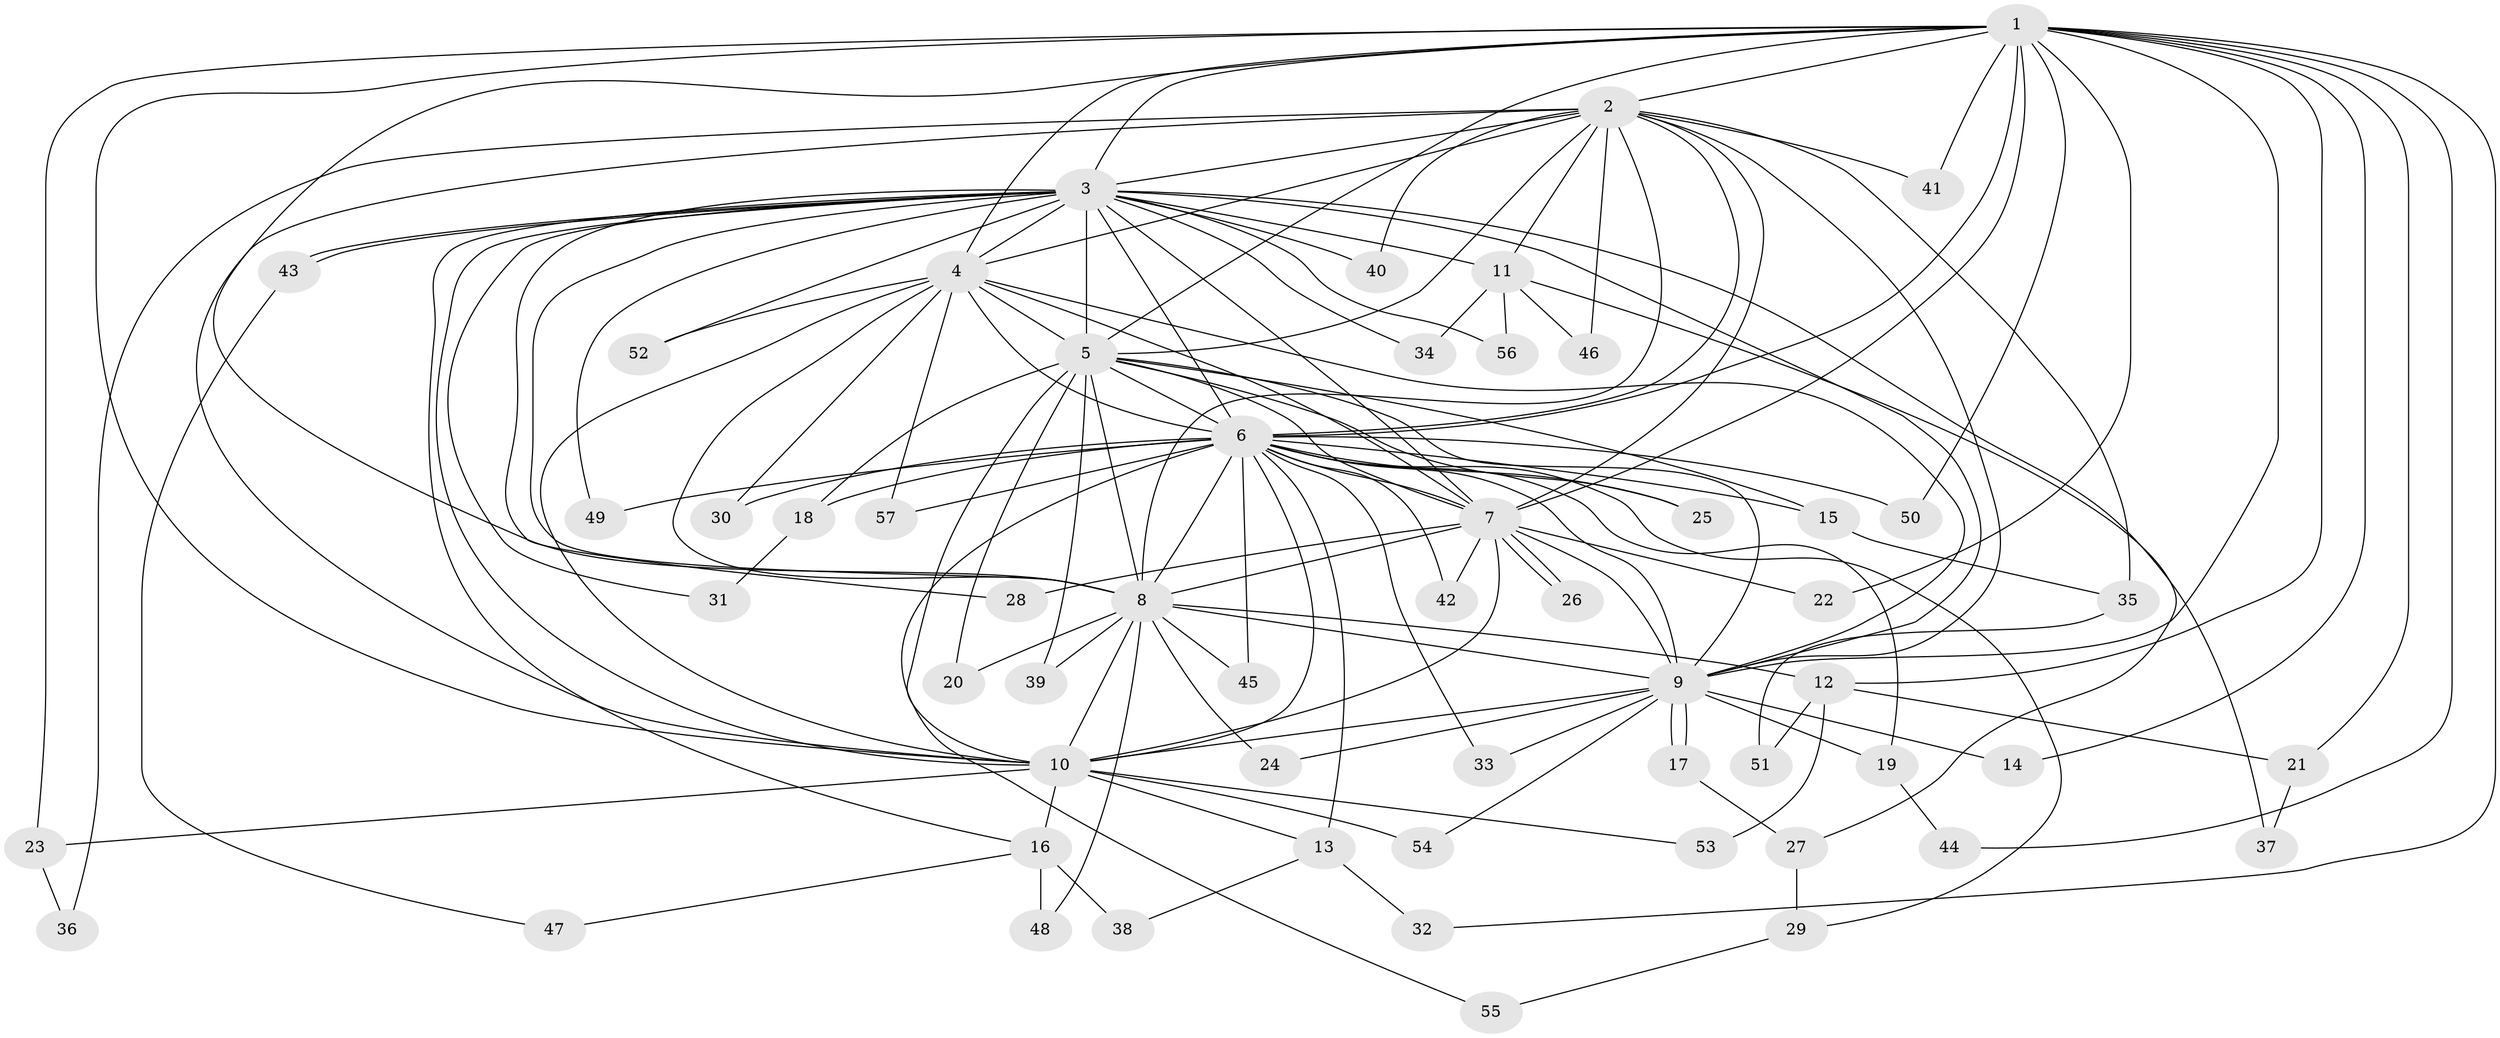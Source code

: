 // Generated by graph-tools (version 1.1) at 2025/11/02/27/25 16:11:06]
// undirected, 57 vertices, 139 edges
graph export_dot {
graph [start="1"]
  node [color=gray90,style=filled];
  1;
  2;
  3;
  4;
  5;
  6;
  7;
  8;
  9;
  10;
  11;
  12;
  13;
  14;
  15;
  16;
  17;
  18;
  19;
  20;
  21;
  22;
  23;
  24;
  25;
  26;
  27;
  28;
  29;
  30;
  31;
  32;
  33;
  34;
  35;
  36;
  37;
  38;
  39;
  40;
  41;
  42;
  43;
  44;
  45;
  46;
  47;
  48;
  49;
  50;
  51;
  52;
  53;
  54;
  55;
  56;
  57;
  1 -- 2;
  1 -- 3;
  1 -- 4;
  1 -- 5;
  1 -- 6;
  1 -- 7;
  1 -- 8;
  1 -- 9;
  1 -- 10;
  1 -- 12;
  1 -- 14;
  1 -- 21;
  1 -- 22;
  1 -- 23;
  1 -- 32;
  1 -- 41;
  1 -- 44;
  1 -- 50;
  2 -- 3;
  2 -- 4;
  2 -- 5;
  2 -- 6;
  2 -- 7;
  2 -- 8;
  2 -- 9;
  2 -- 10;
  2 -- 11;
  2 -- 35;
  2 -- 36;
  2 -- 40;
  2 -- 41;
  2 -- 46;
  3 -- 4;
  3 -- 5;
  3 -- 6;
  3 -- 7;
  3 -- 8;
  3 -- 9;
  3 -- 10;
  3 -- 11;
  3 -- 16;
  3 -- 28;
  3 -- 31;
  3 -- 34;
  3 -- 37;
  3 -- 40;
  3 -- 43;
  3 -- 43;
  3 -- 49;
  3 -- 52;
  3 -- 56;
  4 -- 5;
  4 -- 6;
  4 -- 7;
  4 -- 8;
  4 -- 9;
  4 -- 10;
  4 -- 30;
  4 -- 52;
  4 -- 57;
  5 -- 6;
  5 -- 7;
  5 -- 8;
  5 -- 9;
  5 -- 10;
  5 -- 15;
  5 -- 18;
  5 -- 20;
  5 -- 25;
  5 -- 39;
  6 -- 7;
  6 -- 8;
  6 -- 9;
  6 -- 10;
  6 -- 13;
  6 -- 15;
  6 -- 18;
  6 -- 19;
  6 -- 25;
  6 -- 29;
  6 -- 30;
  6 -- 33;
  6 -- 42;
  6 -- 45;
  6 -- 49;
  6 -- 50;
  6 -- 55;
  6 -- 57;
  7 -- 8;
  7 -- 9;
  7 -- 10;
  7 -- 22;
  7 -- 26;
  7 -- 26;
  7 -- 28;
  7 -- 42;
  8 -- 9;
  8 -- 10;
  8 -- 12;
  8 -- 20;
  8 -- 24;
  8 -- 39;
  8 -- 45;
  8 -- 48;
  9 -- 10;
  9 -- 14;
  9 -- 17;
  9 -- 17;
  9 -- 19;
  9 -- 24;
  9 -- 33;
  9 -- 54;
  10 -- 13;
  10 -- 16;
  10 -- 23;
  10 -- 53;
  10 -- 54;
  11 -- 27;
  11 -- 34;
  11 -- 46;
  11 -- 56;
  12 -- 21;
  12 -- 51;
  12 -- 53;
  13 -- 32;
  13 -- 38;
  15 -- 35;
  16 -- 38;
  16 -- 47;
  16 -- 48;
  17 -- 27;
  18 -- 31;
  19 -- 44;
  21 -- 37;
  23 -- 36;
  27 -- 29;
  29 -- 55;
  35 -- 51;
  43 -- 47;
}
